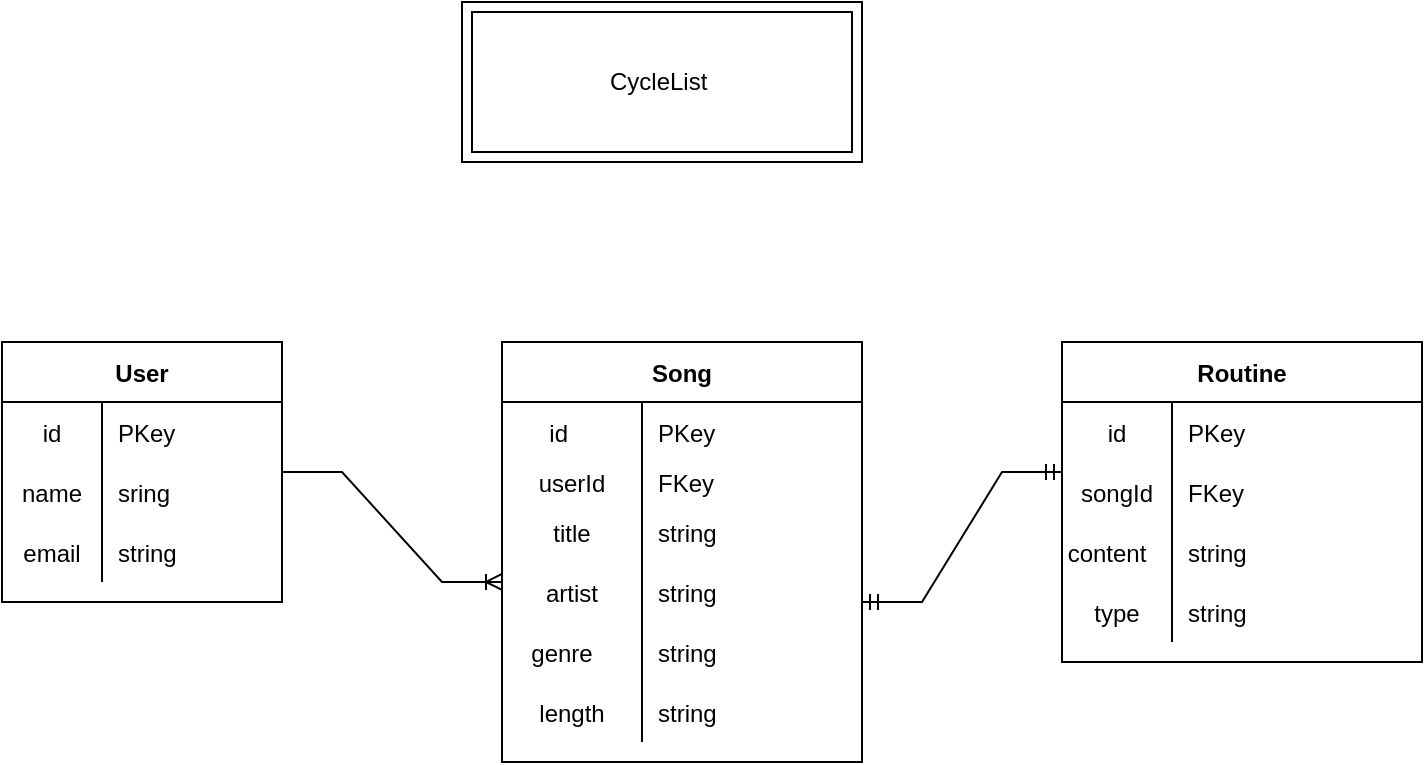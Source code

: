 <mxfile version="20.2.3" type="device"><diagram id="8IiiN5qLFYxIi1gy8OKm" name="Page-1"><mxGraphModel dx="1226" dy="733" grid="1" gridSize="10" guides="1" tooltips="1" connect="1" arrows="1" fold="1" page="1" pageScale="1" pageWidth="850" pageHeight="1100" math="0" shadow="0"><root><mxCell id="0"/><mxCell id="1" parent="0"/><mxCell id="EzBF1wuZa9Pauaiq1ZHH-1" value="User" style="shape=table;startSize=30;container=1;collapsible=1;childLayout=tableLayout;fixedRows=1;rowLines=0;fontStyle=1;align=center;resizeLast=1;" parent="1" vertex="1"><mxGeometry x="90" y="190" width="140.0" height="130" as="geometry"/></mxCell><mxCell id="EzBF1wuZa9Pauaiq1ZHH-5" value="" style="shape=tableRow;horizontal=0;startSize=0;swimlaneHead=0;swimlaneBody=0;fillColor=none;collapsible=0;dropTarget=0;points=[[0,0.5],[1,0.5]];portConstraint=eastwest;top=0;left=0;right=0;bottom=0;" parent="EzBF1wuZa9Pauaiq1ZHH-1" vertex="1"><mxGeometry y="30" width="140.0" height="30" as="geometry"/></mxCell><mxCell id="EzBF1wuZa9Pauaiq1ZHH-6" value="id" style="shape=partialRectangle;connectable=0;fillColor=none;top=0;left=0;bottom=0;right=0;editable=1;overflow=hidden;" parent="EzBF1wuZa9Pauaiq1ZHH-5" vertex="1"><mxGeometry width="50" height="30" as="geometry"><mxRectangle width="50" height="30" as="alternateBounds"/></mxGeometry></mxCell><mxCell id="EzBF1wuZa9Pauaiq1ZHH-7" value="PKey" style="shape=partialRectangle;connectable=0;fillColor=none;top=0;left=0;bottom=0;right=0;align=left;spacingLeft=6;overflow=hidden;" parent="EzBF1wuZa9Pauaiq1ZHH-5" vertex="1"><mxGeometry x="50" width="90.0" height="30" as="geometry"><mxRectangle width="90.0" height="30" as="alternateBounds"/></mxGeometry></mxCell><mxCell id="EzBF1wuZa9Pauaiq1ZHH-8" value="" style="shape=tableRow;horizontal=0;startSize=0;swimlaneHead=0;swimlaneBody=0;fillColor=none;collapsible=0;dropTarget=0;points=[[0,0.5],[1,0.5]];portConstraint=eastwest;top=0;left=0;right=0;bottom=0;" parent="EzBF1wuZa9Pauaiq1ZHH-1" vertex="1"><mxGeometry y="60" width="140.0" height="30" as="geometry"/></mxCell><mxCell id="EzBF1wuZa9Pauaiq1ZHH-9" value="name" style="shape=partialRectangle;connectable=0;fillColor=none;top=0;left=0;bottom=0;right=0;editable=1;overflow=hidden;" parent="EzBF1wuZa9Pauaiq1ZHH-8" vertex="1"><mxGeometry width="50" height="30" as="geometry"><mxRectangle width="50" height="30" as="alternateBounds"/></mxGeometry></mxCell><mxCell id="EzBF1wuZa9Pauaiq1ZHH-10" value="sring" style="shape=partialRectangle;connectable=0;fillColor=none;top=0;left=0;bottom=0;right=0;align=left;spacingLeft=6;overflow=hidden;" parent="EzBF1wuZa9Pauaiq1ZHH-8" vertex="1"><mxGeometry x="50" width="90.0" height="30" as="geometry"><mxRectangle width="90.0" height="30" as="alternateBounds"/></mxGeometry></mxCell><mxCell id="EzBF1wuZa9Pauaiq1ZHH-11" value="" style="shape=tableRow;horizontal=0;startSize=0;swimlaneHead=0;swimlaneBody=0;fillColor=none;collapsible=0;dropTarget=0;points=[[0,0.5],[1,0.5]];portConstraint=eastwest;top=0;left=0;right=0;bottom=0;" parent="EzBF1wuZa9Pauaiq1ZHH-1" vertex="1"><mxGeometry y="90" width="140.0" height="30" as="geometry"/></mxCell><mxCell id="EzBF1wuZa9Pauaiq1ZHH-12" value="email" style="shape=partialRectangle;connectable=0;fillColor=none;top=0;left=0;bottom=0;right=0;editable=1;overflow=hidden;" parent="EzBF1wuZa9Pauaiq1ZHH-11" vertex="1"><mxGeometry width="50" height="30" as="geometry"><mxRectangle width="50" height="30" as="alternateBounds"/></mxGeometry></mxCell><mxCell id="EzBF1wuZa9Pauaiq1ZHH-13" value="string" style="shape=partialRectangle;connectable=0;fillColor=none;top=0;left=0;bottom=0;right=0;align=left;spacingLeft=6;overflow=hidden;" parent="EzBF1wuZa9Pauaiq1ZHH-11" vertex="1"><mxGeometry x="50" width="90.0" height="30" as="geometry"><mxRectangle width="90.0" height="30" as="alternateBounds"/></mxGeometry></mxCell><mxCell id="EzBF1wuZa9Pauaiq1ZHH-14" value="Routine" style="shape=table;startSize=30;container=1;collapsible=1;childLayout=tableLayout;fixedRows=1;rowLines=0;fontStyle=1;align=center;resizeLast=1;" parent="1" vertex="1"><mxGeometry x="620" y="190" width="180" height="160" as="geometry"/></mxCell><mxCell id="EzBF1wuZa9Pauaiq1ZHH-18" value="" style="shape=tableRow;horizontal=0;startSize=0;swimlaneHead=0;swimlaneBody=0;fillColor=none;collapsible=0;dropTarget=0;points=[[0,0.5],[1,0.5]];portConstraint=eastwest;top=0;left=0;right=0;bottom=0;" parent="EzBF1wuZa9Pauaiq1ZHH-14" vertex="1"><mxGeometry y="30" width="180" height="30" as="geometry"/></mxCell><mxCell id="EzBF1wuZa9Pauaiq1ZHH-19" value="id" style="shape=partialRectangle;connectable=0;fillColor=none;top=0;left=0;bottom=0;right=0;editable=1;overflow=hidden;" parent="EzBF1wuZa9Pauaiq1ZHH-18" vertex="1"><mxGeometry width="55" height="30" as="geometry"><mxRectangle width="55" height="30" as="alternateBounds"/></mxGeometry></mxCell><mxCell id="EzBF1wuZa9Pauaiq1ZHH-20" value="PKey" style="shape=partialRectangle;connectable=0;fillColor=none;top=0;left=0;bottom=0;right=0;align=left;spacingLeft=6;overflow=hidden;" parent="EzBF1wuZa9Pauaiq1ZHH-18" vertex="1"><mxGeometry x="55" width="125" height="30" as="geometry"><mxRectangle width="125" height="30" as="alternateBounds"/></mxGeometry></mxCell><mxCell id="EzBF1wuZa9Pauaiq1ZHH-21" value="" style="shape=tableRow;horizontal=0;startSize=0;swimlaneHead=0;swimlaneBody=0;fillColor=none;collapsible=0;dropTarget=0;points=[[0,0.5],[1,0.5]];portConstraint=eastwest;top=0;left=0;right=0;bottom=0;" parent="EzBF1wuZa9Pauaiq1ZHH-14" vertex="1"><mxGeometry y="60" width="180" height="30" as="geometry"/></mxCell><mxCell id="EzBF1wuZa9Pauaiq1ZHH-22" value="songId" style="shape=partialRectangle;connectable=0;fillColor=none;top=0;left=0;bottom=0;right=0;editable=1;overflow=hidden;" parent="EzBF1wuZa9Pauaiq1ZHH-21" vertex="1"><mxGeometry width="55" height="30" as="geometry"><mxRectangle width="55" height="30" as="alternateBounds"/></mxGeometry></mxCell><mxCell id="EzBF1wuZa9Pauaiq1ZHH-23" value="FKey" style="shape=partialRectangle;connectable=0;fillColor=none;top=0;left=0;bottom=0;right=0;align=left;spacingLeft=6;overflow=hidden;" parent="EzBF1wuZa9Pauaiq1ZHH-21" vertex="1"><mxGeometry x="55" width="125" height="30" as="geometry"><mxRectangle width="125" height="30" as="alternateBounds"/></mxGeometry></mxCell><mxCell id="aPgeECooXpRROeJOaCQJ-15" value="" style="shape=tableRow;horizontal=0;startSize=0;swimlaneHead=0;swimlaneBody=0;fillColor=none;collapsible=0;dropTarget=0;points=[[0,0.5],[1,0.5]];portConstraint=eastwest;top=0;left=0;right=0;bottom=0;" parent="EzBF1wuZa9Pauaiq1ZHH-14" vertex="1"><mxGeometry y="90" width="180" height="30" as="geometry"/></mxCell><mxCell id="aPgeECooXpRROeJOaCQJ-16" value="content   " style="shape=partialRectangle;connectable=0;fillColor=none;top=0;left=0;bottom=0;right=0;editable=1;overflow=hidden;" parent="aPgeECooXpRROeJOaCQJ-15" vertex="1"><mxGeometry width="55" height="30" as="geometry"><mxRectangle width="55" height="30" as="alternateBounds"/></mxGeometry></mxCell><mxCell id="aPgeECooXpRROeJOaCQJ-17" value="string" style="shape=partialRectangle;connectable=0;fillColor=none;top=0;left=0;bottom=0;right=0;align=left;spacingLeft=6;overflow=hidden;" parent="aPgeECooXpRROeJOaCQJ-15" vertex="1"><mxGeometry x="55" width="125" height="30" as="geometry"><mxRectangle width="125" height="30" as="alternateBounds"/></mxGeometry></mxCell><mxCell id="EzBF1wuZa9Pauaiq1ZHH-24" value="" style="shape=tableRow;horizontal=0;startSize=0;swimlaneHead=0;swimlaneBody=0;fillColor=none;collapsible=0;dropTarget=0;points=[[0,0.5],[1,0.5]];portConstraint=eastwest;top=0;left=0;right=0;bottom=0;" parent="EzBF1wuZa9Pauaiq1ZHH-14" vertex="1"><mxGeometry y="120" width="180" height="30" as="geometry"/></mxCell><mxCell id="EzBF1wuZa9Pauaiq1ZHH-25" value="type" style="shape=partialRectangle;connectable=0;fillColor=none;top=0;left=0;bottom=0;right=0;editable=1;overflow=hidden;" parent="EzBF1wuZa9Pauaiq1ZHH-24" vertex="1"><mxGeometry width="55" height="30" as="geometry"><mxRectangle width="55" height="30" as="alternateBounds"/></mxGeometry></mxCell><mxCell id="EzBF1wuZa9Pauaiq1ZHH-26" value="string" style="shape=partialRectangle;connectable=0;fillColor=none;top=0;left=0;bottom=0;right=0;align=left;spacingLeft=6;overflow=hidden;" parent="EzBF1wuZa9Pauaiq1ZHH-24" vertex="1"><mxGeometry x="55" width="125" height="30" as="geometry"><mxRectangle width="125" height="30" as="alternateBounds"/></mxGeometry></mxCell><mxCell id="EzBF1wuZa9Pauaiq1ZHH-40" value="Song" style="shape=table;startSize=30;container=1;collapsible=1;childLayout=tableLayout;fixedRows=1;rowLines=0;fontStyle=1;align=center;resizeLast=1;" parent="1" vertex="1"><mxGeometry x="340" y="190" width="180" height="210" as="geometry"/></mxCell><mxCell id="EzBF1wuZa9Pauaiq1ZHH-41" value="" style="shape=tableRow;horizontal=0;startSize=0;swimlaneHead=0;swimlaneBody=0;fillColor=none;collapsible=0;dropTarget=0;points=[[0,0.5],[1,0.5]];portConstraint=eastwest;top=0;left=0;right=0;bottom=0;" parent="EzBF1wuZa9Pauaiq1ZHH-40" vertex="1"><mxGeometry y="30" width="180" height="30" as="geometry"/></mxCell><mxCell id="EzBF1wuZa9Pauaiq1ZHH-42" value="id    " style="shape=partialRectangle;connectable=0;fillColor=none;top=0;left=0;bottom=0;right=0;editable=1;overflow=hidden;" parent="EzBF1wuZa9Pauaiq1ZHH-41" vertex="1"><mxGeometry width="70" height="30" as="geometry"><mxRectangle width="70" height="30" as="alternateBounds"/></mxGeometry></mxCell><mxCell id="EzBF1wuZa9Pauaiq1ZHH-43" value="PKey" style="shape=partialRectangle;connectable=0;fillColor=none;top=0;left=0;bottom=0;right=0;align=left;spacingLeft=6;overflow=hidden;" parent="EzBF1wuZa9Pauaiq1ZHH-41" vertex="1"><mxGeometry x="70" width="110" height="30" as="geometry"><mxRectangle width="110" height="30" as="alternateBounds"/></mxGeometry></mxCell><mxCell id="EzBF1wuZa9Pauaiq1ZHH-44" value="" style="shape=tableRow;horizontal=0;startSize=0;swimlaneHead=0;swimlaneBody=0;fillColor=none;collapsible=0;dropTarget=0;points=[[0,0.5],[1,0.5]];portConstraint=eastwest;top=0;left=0;right=0;bottom=0;" parent="EzBF1wuZa9Pauaiq1ZHH-40" vertex="1"><mxGeometry y="60" width="180" height="20" as="geometry"/></mxCell><mxCell id="EzBF1wuZa9Pauaiq1ZHH-45" value="userId" style="shape=partialRectangle;connectable=0;fillColor=none;top=0;left=0;bottom=0;right=0;editable=1;overflow=hidden;" parent="EzBF1wuZa9Pauaiq1ZHH-44" vertex="1"><mxGeometry width="70" height="20" as="geometry"><mxRectangle width="70" height="20" as="alternateBounds"/></mxGeometry></mxCell><mxCell id="EzBF1wuZa9Pauaiq1ZHH-46" value="FKey" style="shape=partialRectangle;connectable=0;fillColor=none;top=0;left=0;bottom=0;right=0;align=left;spacingLeft=6;overflow=hidden;" parent="EzBF1wuZa9Pauaiq1ZHH-44" vertex="1"><mxGeometry x="70" width="110" height="20" as="geometry"><mxRectangle width="110" height="20" as="alternateBounds"/></mxGeometry></mxCell><mxCell id="aPgeECooXpRROeJOaCQJ-7" value="" style="shape=tableRow;horizontal=0;startSize=0;swimlaneHead=0;swimlaneBody=0;fillColor=none;collapsible=0;dropTarget=0;points=[[0,0.5],[1,0.5]];portConstraint=eastwest;top=0;left=0;right=0;bottom=0;" parent="EzBF1wuZa9Pauaiq1ZHH-40" vertex="1"><mxGeometry y="80" width="180" height="30" as="geometry"/></mxCell><mxCell id="aPgeECooXpRROeJOaCQJ-8" value="title" style="shape=partialRectangle;connectable=0;fillColor=none;top=0;left=0;bottom=0;right=0;editable=1;overflow=hidden;" parent="aPgeECooXpRROeJOaCQJ-7" vertex="1"><mxGeometry width="70" height="30" as="geometry"><mxRectangle width="70" height="30" as="alternateBounds"/></mxGeometry></mxCell><mxCell id="aPgeECooXpRROeJOaCQJ-9" value="string" style="shape=partialRectangle;connectable=0;fillColor=none;top=0;left=0;bottom=0;right=0;align=left;spacingLeft=6;overflow=hidden;" parent="aPgeECooXpRROeJOaCQJ-7" vertex="1"><mxGeometry x="70" width="110" height="30" as="geometry"><mxRectangle width="110" height="30" as="alternateBounds"/></mxGeometry></mxCell><mxCell id="aPgeECooXpRROeJOaCQJ-11" value="" style="shape=tableRow;horizontal=0;startSize=0;swimlaneHead=0;swimlaneBody=0;fillColor=none;collapsible=0;dropTarget=0;points=[[0,0.5],[1,0.5]];portConstraint=eastwest;top=0;left=0;right=0;bottom=0;" parent="EzBF1wuZa9Pauaiq1ZHH-40" vertex="1"><mxGeometry y="110" width="180" height="30" as="geometry"/></mxCell><mxCell id="aPgeECooXpRROeJOaCQJ-12" value="artist" style="shape=partialRectangle;connectable=0;fillColor=none;top=0;left=0;bottom=0;right=0;editable=1;overflow=hidden;" parent="aPgeECooXpRROeJOaCQJ-11" vertex="1"><mxGeometry width="70" height="30" as="geometry"><mxRectangle width="70" height="30" as="alternateBounds"/></mxGeometry></mxCell><mxCell id="aPgeECooXpRROeJOaCQJ-13" value="string" style="shape=partialRectangle;connectable=0;fillColor=none;top=0;left=0;bottom=0;right=0;align=left;spacingLeft=6;overflow=hidden;" parent="aPgeECooXpRROeJOaCQJ-11" vertex="1"><mxGeometry x="70" width="110" height="30" as="geometry"><mxRectangle width="110" height="30" as="alternateBounds"/></mxGeometry></mxCell><mxCell id="aPgeECooXpRROeJOaCQJ-3" value="" style="shape=tableRow;horizontal=0;startSize=0;swimlaneHead=0;swimlaneBody=0;fillColor=none;collapsible=0;dropTarget=0;points=[[0,0.5],[1,0.5]];portConstraint=eastwest;top=0;left=0;right=0;bottom=0;" parent="EzBF1wuZa9Pauaiq1ZHH-40" vertex="1"><mxGeometry y="140" width="180" height="30" as="geometry"/></mxCell><mxCell id="aPgeECooXpRROeJOaCQJ-4" value="genre   " style="shape=partialRectangle;connectable=0;fillColor=none;top=0;left=0;bottom=0;right=0;editable=1;overflow=hidden;" parent="aPgeECooXpRROeJOaCQJ-3" vertex="1"><mxGeometry width="70" height="30" as="geometry"><mxRectangle width="70" height="30" as="alternateBounds"/></mxGeometry></mxCell><mxCell id="aPgeECooXpRROeJOaCQJ-5" value="string" style="shape=partialRectangle;connectable=0;fillColor=none;top=0;left=0;bottom=0;right=0;align=left;spacingLeft=6;overflow=hidden;" parent="aPgeECooXpRROeJOaCQJ-3" vertex="1"><mxGeometry x="70" width="110" height="30" as="geometry"><mxRectangle width="110" height="30" as="alternateBounds"/></mxGeometry></mxCell><mxCell id="EzBF1wuZa9Pauaiq1ZHH-47" value="" style="shape=tableRow;horizontal=0;startSize=0;swimlaneHead=0;swimlaneBody=0;fillColor=none;collapsible=0;dropTarget=0;points=[[0,0.5],[1,0.5]];portConstraint=eastwest;top=0;left=0;right=0;bottom=0;" parent="EzBF1wuZa9Pauaiq1ZHH-40" vertex="1"><mxGeometry y="170" width="180" height="30" as="geometry"/></mxCell><mxCell id="EzBF1wuZa9Pauaiq1ZHH-48" value="length" style="shape=partialRectangle;connectable=0;fillColor=none;top=0;left=0;bottom=0;right=0;editable=1;overflow=hidden;" parent="EzBF1wuZa9Pauaiq1ZHH-47" vertex="1"><mxGeometry width="70" height="30" as="geometry"><mxRectangle width="70" height="30" as="alternateBounds"/></mxGeometry></mxCell><mxCell id="EzBF1wuZa9Pauaiq1ZHH-49" value="string" style="shape=partialRectangle;connectable=0;fillColor=none;top=0;left=0;bottom=0;right=0;align=left;spacingLeft=6;overflow=hidden;" parent="EzBF1wuZa9Pauaiq1ZHH-47" vertex="1"><mxGeometry x="70" width="110" height="30" as="geometry"><mxRectangle width="110" height="30" as="alternateBounds"/></mxGeometry></mxCell><mxCell id="aPgeECooXpRROeJOaCQJ-18" value="" style="edgeStyle=entityRelationEdgeStyle;fontSize=12;html=1;endArrow=ERoneToMany;rounded=0;entryX=0;entryY=0.333;entryDx=0;entryDy=0;entryPerimeter=0;exitX=1;exitY=0.167;exitDx=0;exitDy=0;exitPerimeter=0;" parent="1" target="aPgeECooXpRROeJOaCQJ-11" edge="1" source="EzBF1wuZa9Pauaiq1ZHH-8"><mxGeometry width="100" height="100" relative="1" as="geometry"><mxPoint x="180" y="140" as="sourcePoint"/><mxPoint x="280" y="40" as="targetPoint"/></mxGeometry></mxCell><mxCell id="aPgeECooXpRROeJOaCQJ-19" value="" style="edgeStyle=entityRelationEdgeStyle;fontSize=12;html=1;endArrow=ERmandOne;startArrow=ERmandOne;rounded=0;" parent="1" edge="1"><mxGeometry width="100" height="100" relative="1" as="geometry"><mxPoint x="520" y="320" as="sourcePoint"/><mxPoint x="620" y="255" as="targetPoint"/></mxGeometry></mxCell><mxCell id="UsLPGWZhgwQOC4bDEZQn-2" value="CycleList&amp;nbsp;" style="shape=ext;margin=3;double=1;whiteSpace=wrap;html=1;align=center;" vertex="1" parent="1"><mxGeometry x="320" y="20" width="200" height="80" as="geometry"/></mxCell></root></mxGraphModel></diagram></mxfile>